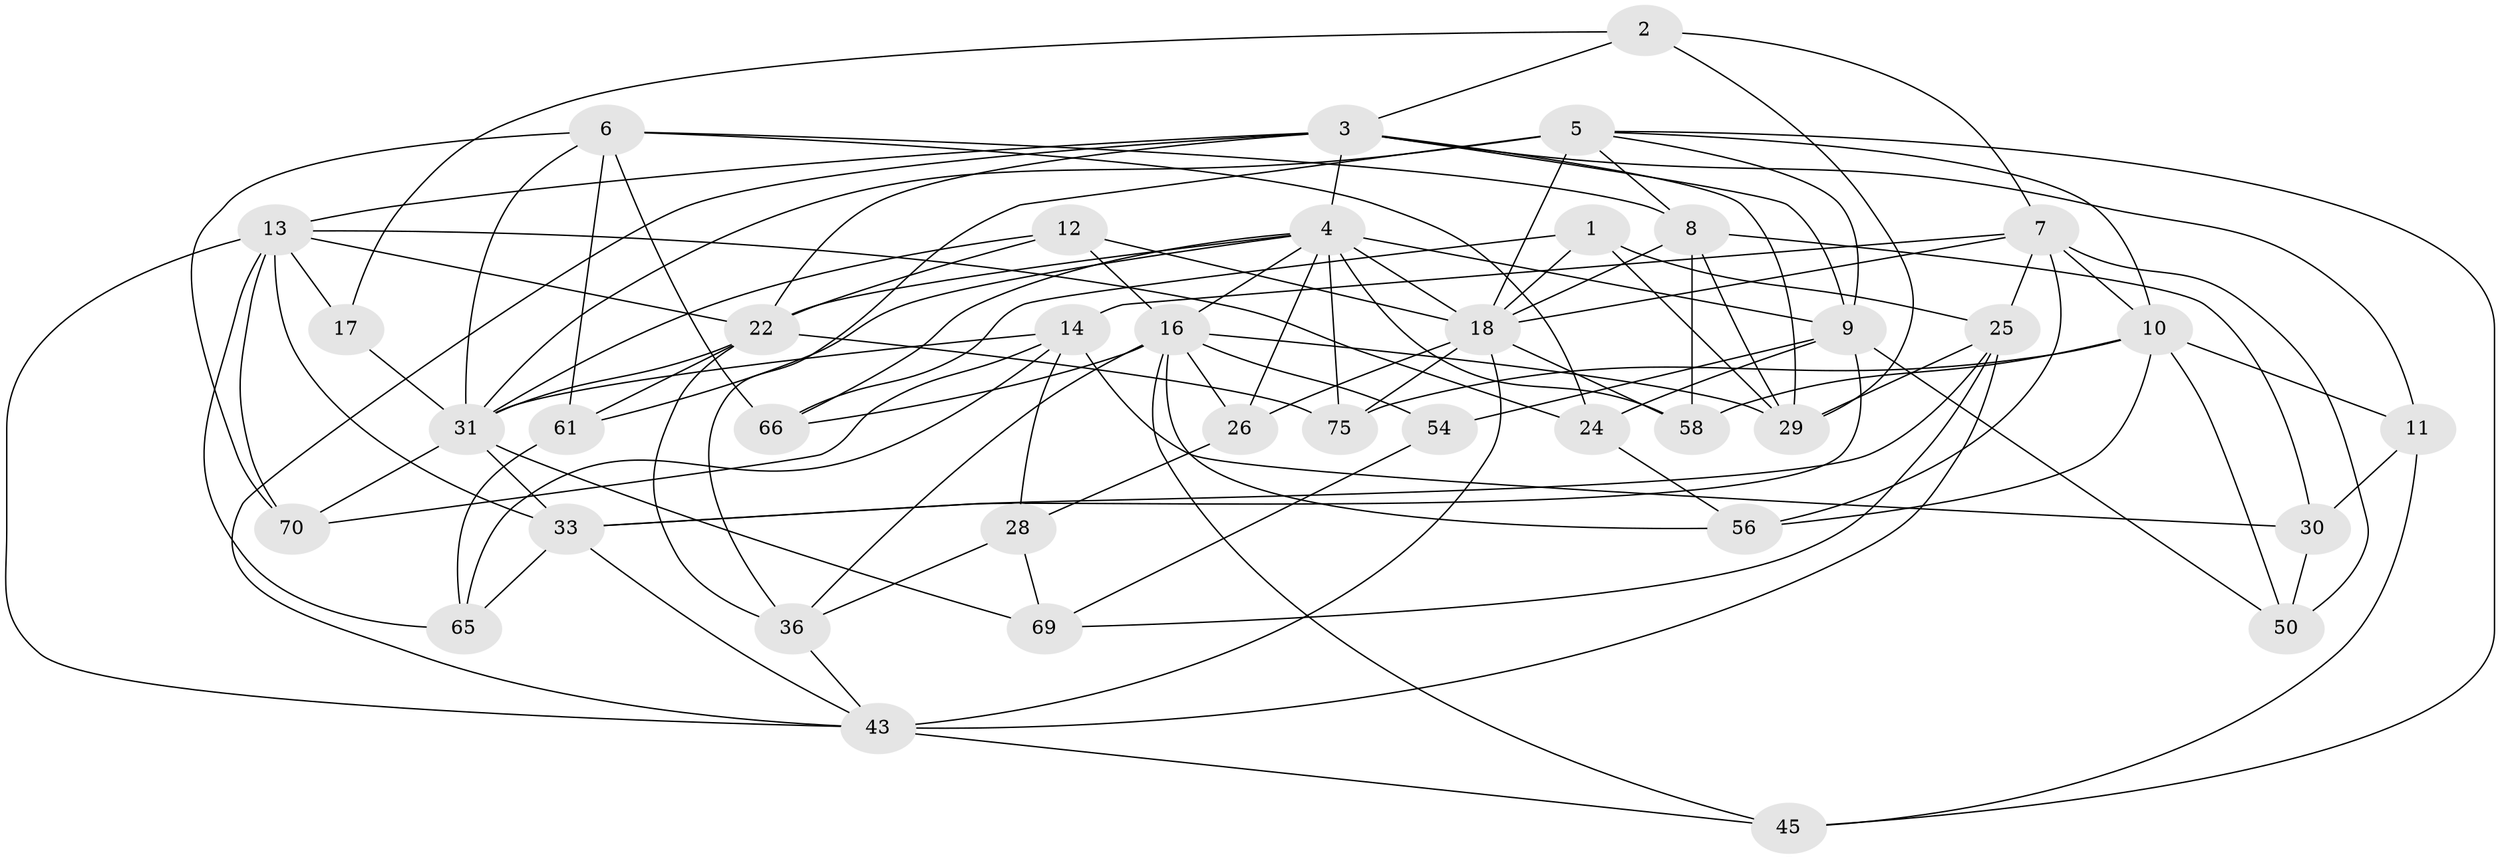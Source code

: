 // original degree distribution, {4: 1.0}
// Generated by graph-tools (version 1.1) at 2025/16/03/09/25 04:16:16]
// undirected, 39 vertices, 108 edges
graph export_dot {
graph [start="1"]
  node [color=gray90,style=filled];
  1;
  2;
  3 [super="+23+78"];
  4 [super="+20+21"];
  5 [super="+52+71"];
  6 [super="+64"];
  7 [super="+38+46"];
  8 [super="+19"];
  9 [super="+39"];
  10 [super="+42+15"];
  11;
  12;
  13 [super="+44"];
  14 [super="+48"];
  16 [super="+27+32"];
  17;
  18 [super="+40+55"];
  22 [super="+76+49"];
  24;
  25 [super="+35+73"];
  26;
  28;
  29 [super="+63"];
  30;
  31 [super="+53+60"];
  33 [super="+68+62+34"];
  36 [super="+37"];
  43 [super="+67+57"];
  45;
  50;
  54;
  56;
  58;
  61;
  65;
  66;
  69;
  70;
  75;
  1 -- 66;
  1 -- 18;
  1 -- 29;
  1 -- 25;
  2 -- 17;
  2 -- 3;
  2 -- 7;
  2 -- 29;
  3 -- 22;
  3 -- 9;
  3 -- 11;
  3 -- 29;
  3 -- 4;
  3 -- 13;
  3 -- 43;
  4 -- 66;
  4 -- 26;
  4 -- 16;
  4 -- 22;
  4 -- 18;
  4 -- 58;
  4 -- 75;
  4 -- 61;
  4 -- 9;
  5 -- 45;
  5 -- 8;
  5 -- 36 [weight=2];
  5 -- 9;
  5 -- 10;
  5 -- 18;
  5 -- 31;
  6 -- 70;
  6 -- 61;
  6 -- 66;
  6 -- 24;
  6 -- 31;
  6 -- 8;
  7 -- 56;
  7 -- 18;
  7 -- 25;
  7 -- 10 [weight=2];
  7 -- 14;
  7 -- 50;
  8 -- 30;
  8 -- 29;
  8 -- 18;
  8 -- 58;
  9 -- 33 [weight=2];
  9 -- 50;
  9 -- 54;
  9 -- 24;
  10 -- 56;
  10 -- 50;
  10 -- 58;
  10 -- 75;
  10 -- 11;
  11 -- 30;
  11 -- 45;
  12 -- 18;
  12 -- 22;
  12 -- 16;
  12 -- 31;
  13 -- 24;
  13 -- 65;
  13 -- 33;
  13 -- 17;
  13 -- 22;
  13 -- 70;
  13 -- 43;
  14 -- 30;
  14 -- 31;
  14 -- 65;
  14 -- 28;
  14 -- 70;
  16 -- 66;
  16 -- 26;
  16 -- 45;
  16 -- 54 [weight=2];
  16 -- 56;
  16 -- 36;
  16 -- 29;
  17 -- 31 [weight=2];
  18 -- 58;
  18 -- 26;
  18 -- 75;
  18 -- 43;
  22 -- 75;
  22 -- 36;
  22 -- 61;
  22 -- 31;
  24 -- 56;
  25 -- 29;
  25 -- 43 [weight=2];
  25 -- 69;
  25 -- 33 [weight=2];
  26 -- 28;
  28 -- 69;
  28 -- 36;
  30 -- 50;
  31 -- 69;
  31 -- 70;
  31 -- 33 [weight=3];
  33 -- 65;
  33 -- 43;
  36 -- 43;
  43 -- 45;
  54 -- 69;
  61 -- 65;
}
